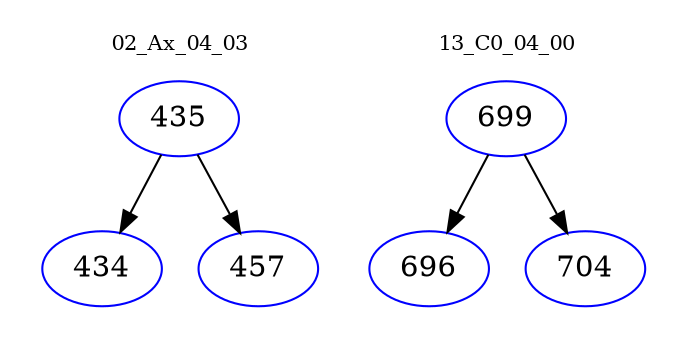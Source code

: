 digraph{
subgraph cluster_0 {
color = white
label = "02_Ax_04_03";
fontsize=10;
T0_435 [label="435", color="blue"]
T0_435 -> T0_434 [color="black"]
T0_434 [label="434", color="blue"]
T0_435 -> T0_457 [color="black"]
T0_457 [label="457", color="blue"]
}
subgraph cluster_1 {
color = white
label = "13_C0_04_00";
fontsize=10;
T1_699 [label="699", color="blue"]
T1_699 -> T1_696 [color="black"]
T1_696 [label="696", color="blue"]
T1_699 -> T1_704 [color="black"]
T1_704 [label="704", color="blue"]
}
}
